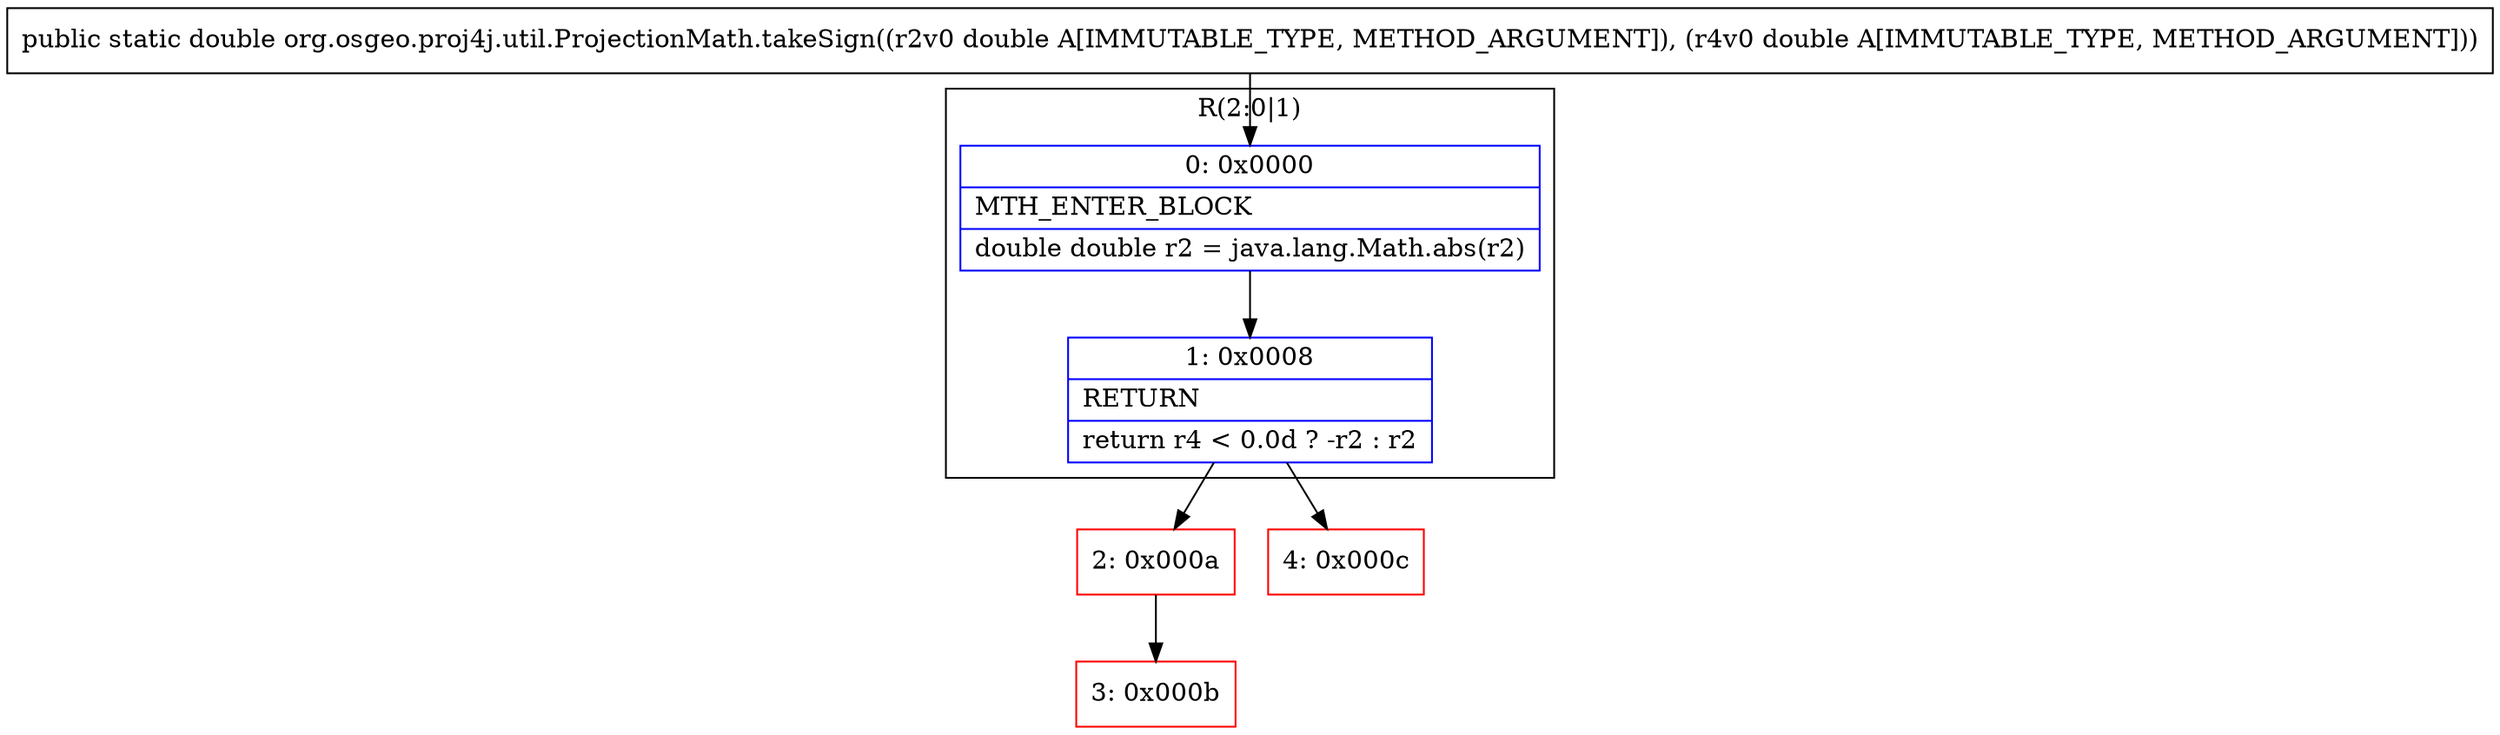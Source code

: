 digraph "CFG fororg.osgeo.proj4j.util.ProjectionMath.takeSign(DD)D" {
subgraph cluster_Region_256358360 {
label = "R(2:0|1)";
node [shape=record,color=blue];
Node_0 [shape=record,label="{0\:\ 0x0000|MTH_ENTER_BLOCK\l|double double r2 = java.lang.Math.abs(r2)\l}"];
Node_1 [shape=record,label="{1\:\ 0x0008|RETURN\l|return r4 \< 0.0d ? \-r2 : r2\l}"];
}
Node_2 [shape=record,color=red,label="{2\:\ 0x000a}"];
Node_3 [shape=record,color=red,label="{3\:\ 0x000b}"];
Node_4 [shape=record,color=red,label="{4\:\ 0x000c}"];
MethodNode[shape=record,label="{public static double org.osgeo.proj4j.util.ProjectionMath.takeSign((r2v0 double A[IMMUTABLE_TYPE, METHOD_ARGUMENT]), (r4v0 double A[IMMUTABLE_TYPE, METHOD_ARGUMENT])) }"];
MethodNode -> Node_0;
Node_0 -> Node_1;
Node_1 -> Node_2;
Node_1 -> Node_4;
Node_2 -> Node_3;
}

